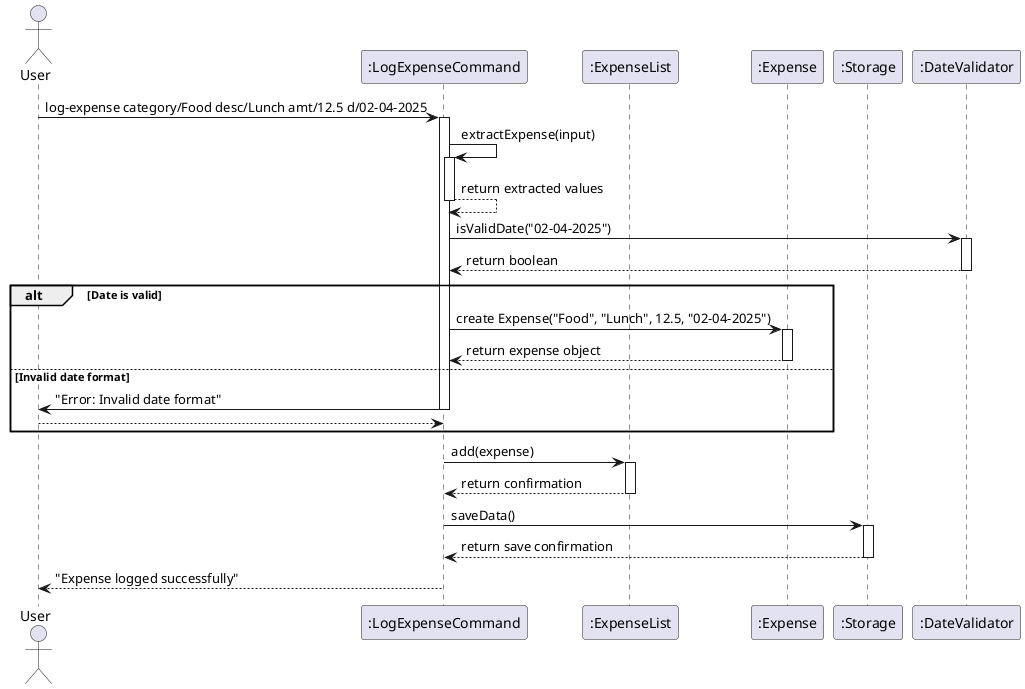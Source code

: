 @@startuml

 actor User
 participant ":LogExpenseCommand" as LogCmd
 participant ":ExpenseList" as ExpenseList
 participant ":Expense" as Expense
 participant ":Storage" as Storage
 participant ":DateValidator" as DateValidator

 User -> LogCmd: log-expense category/Food desc/Lunch amt/12.5 d/02-04-2025
 activate LogCmd

 LogCmd -> LogCmd: extractExpense(input)
 activate LogCmd
 LogCmd --> LogCmd: return extracted values
 deactivate LogCmd

 LogCmd -> DateValidator: isValidDate("02-04-2025")
 activate DateValidator
 DateValidator --> LogCmd: return boolean
 deactivate DateValidator

 alt Date is valid
     LogCmd -> Expense: create Expense("Food", "Lunch", 12.5, "02-04-2025")
     activate Expense
     Expense --> LogCmd: return expense object
     deactivate Expense
 else Invalid date format
     LogCmd -> User: "Error: Invalid date format"
     deactivate LogCmd
     return
 end

 LogCmd -> ExpenseList: add(expense)
 activate ExpenseList
 ExpenseList --> LogCmd: return confirmation
 deactivate ExpenseList

 LogCmd -> Storage: saveData()
 activate Storage
 Storage --> LogCmd: return save confirmation
 deactivate Storage

 User <-- LogCmd: "Expense logged successfully"
 deactivate LogCmd

 @enduml
